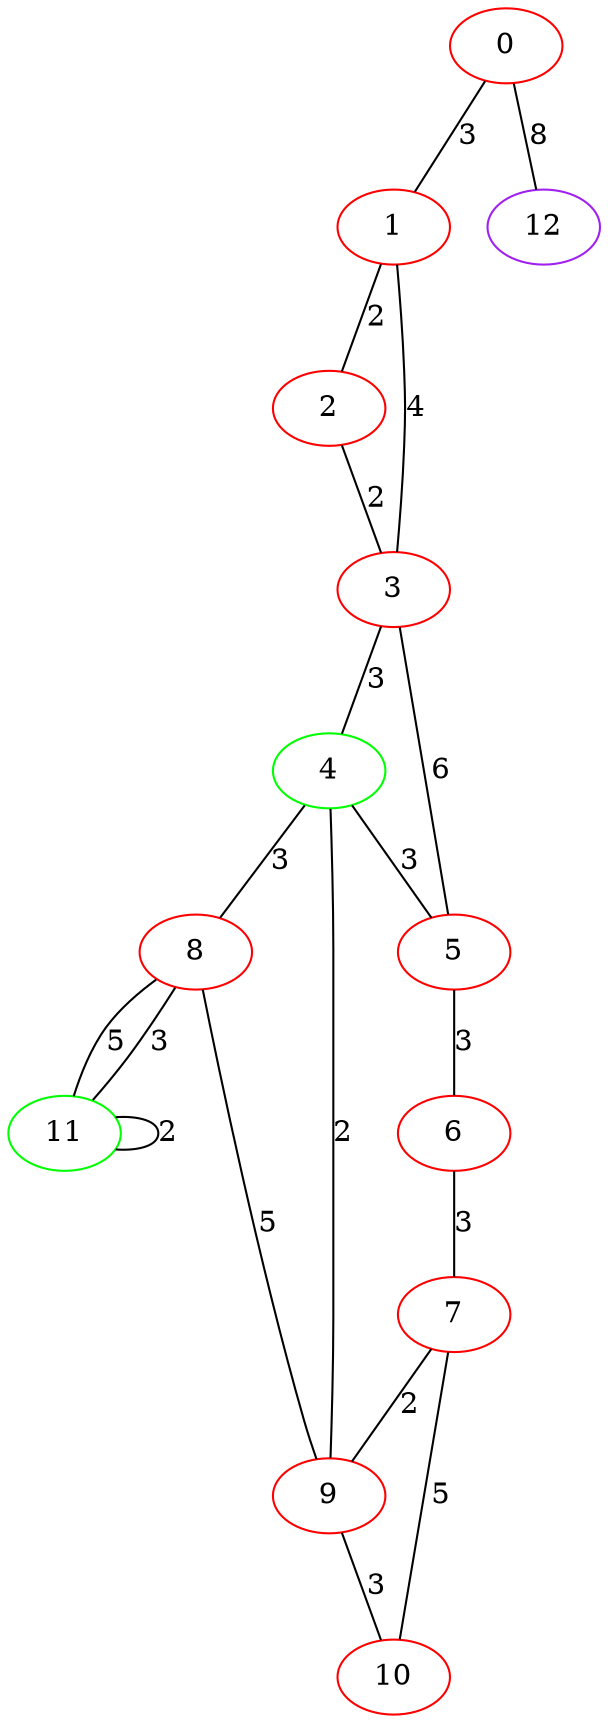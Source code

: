 graph "" {
0 [color=red, weight=1];
1 [color=red, weight=1];
2 [color=red, weight=1];
3 [color=red, weight=1];
4 [color=green, weight=2];
5 [color=red, weight=1];
6 [color=red, weight=1];
7 [color=red, weight=1];
8 [color=red, weight=1];
9 [color=red, weight=1];
10 [color=red, weight=1];
11 [color=green, weight=2];
12 [color=purple, weight=4];
0 -- 1  [key=0, label=3];
0 -- 12  [key=0, label=8];
1 -- 2  [key=0, label=2];
1 -- 3  [key=0, label=4];
2 -- 3  [key=0, label=2];
3 -- 4  [key=0, label=3];
3 -- 5  [key=0, label=6];
4 -- 8  [key=0, label=3];
4 -- 9  [key=0, label=2];
4 -- 5  [key=0, label=3];
5 -- 6  [key=0, label=3];
6 -- 7  [key=0, label=3];
7 -- 9  [key=0, label=2];
7 -- 10  [key=0, label=5];
8 -- 9  [key=0, label=5];
8 -- 11  [key=0, label=5];
8 -- 11  [key=1, label=3];
9 -- 10  [key=0, label=3];
11 -- 11  [key=0, label=2];
}
